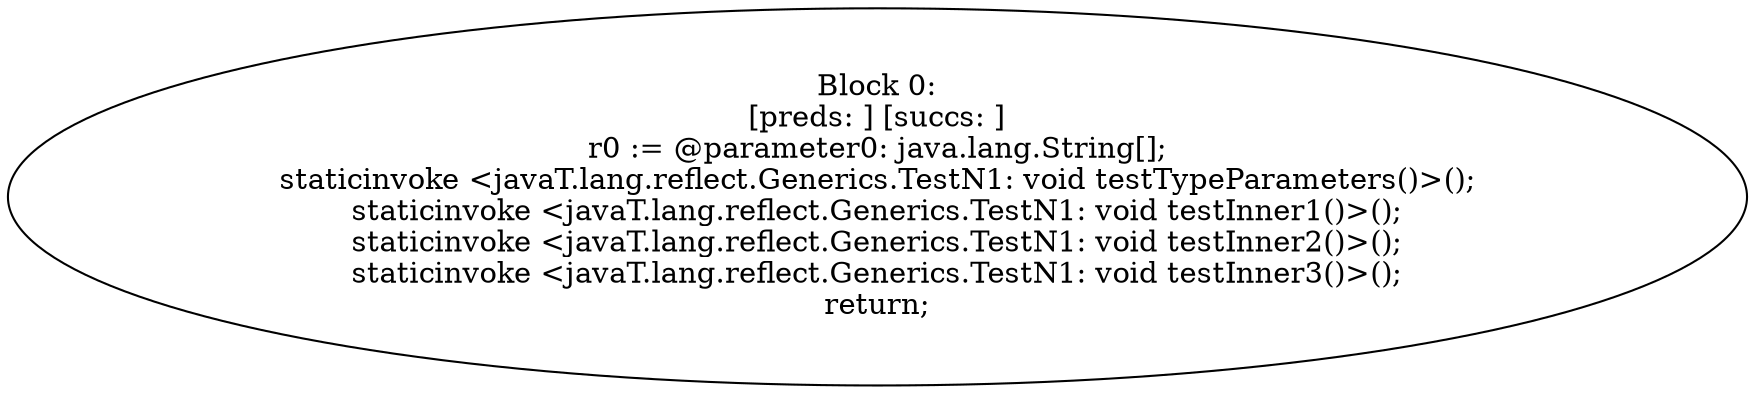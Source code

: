 digraph "unitGraph" {
    "Block 0:
[preds: ] [succs: ]
r0 := @parameter0: java.lang.String[];
staticinvoke <javaT.lang.reflect.Generics.TestN1: void testTypeParameters()>();
staticinvoke <javaT.lang.reflect.Generics.TestN1: void testInner1()>();
staticinvoke <javaT.lang.reflect.Generics.TestN1: void testInner2()>();
staticinvoke <javaT.lang.reflect.Generics.TestN1: void testInner3()>();
return;
"
}
